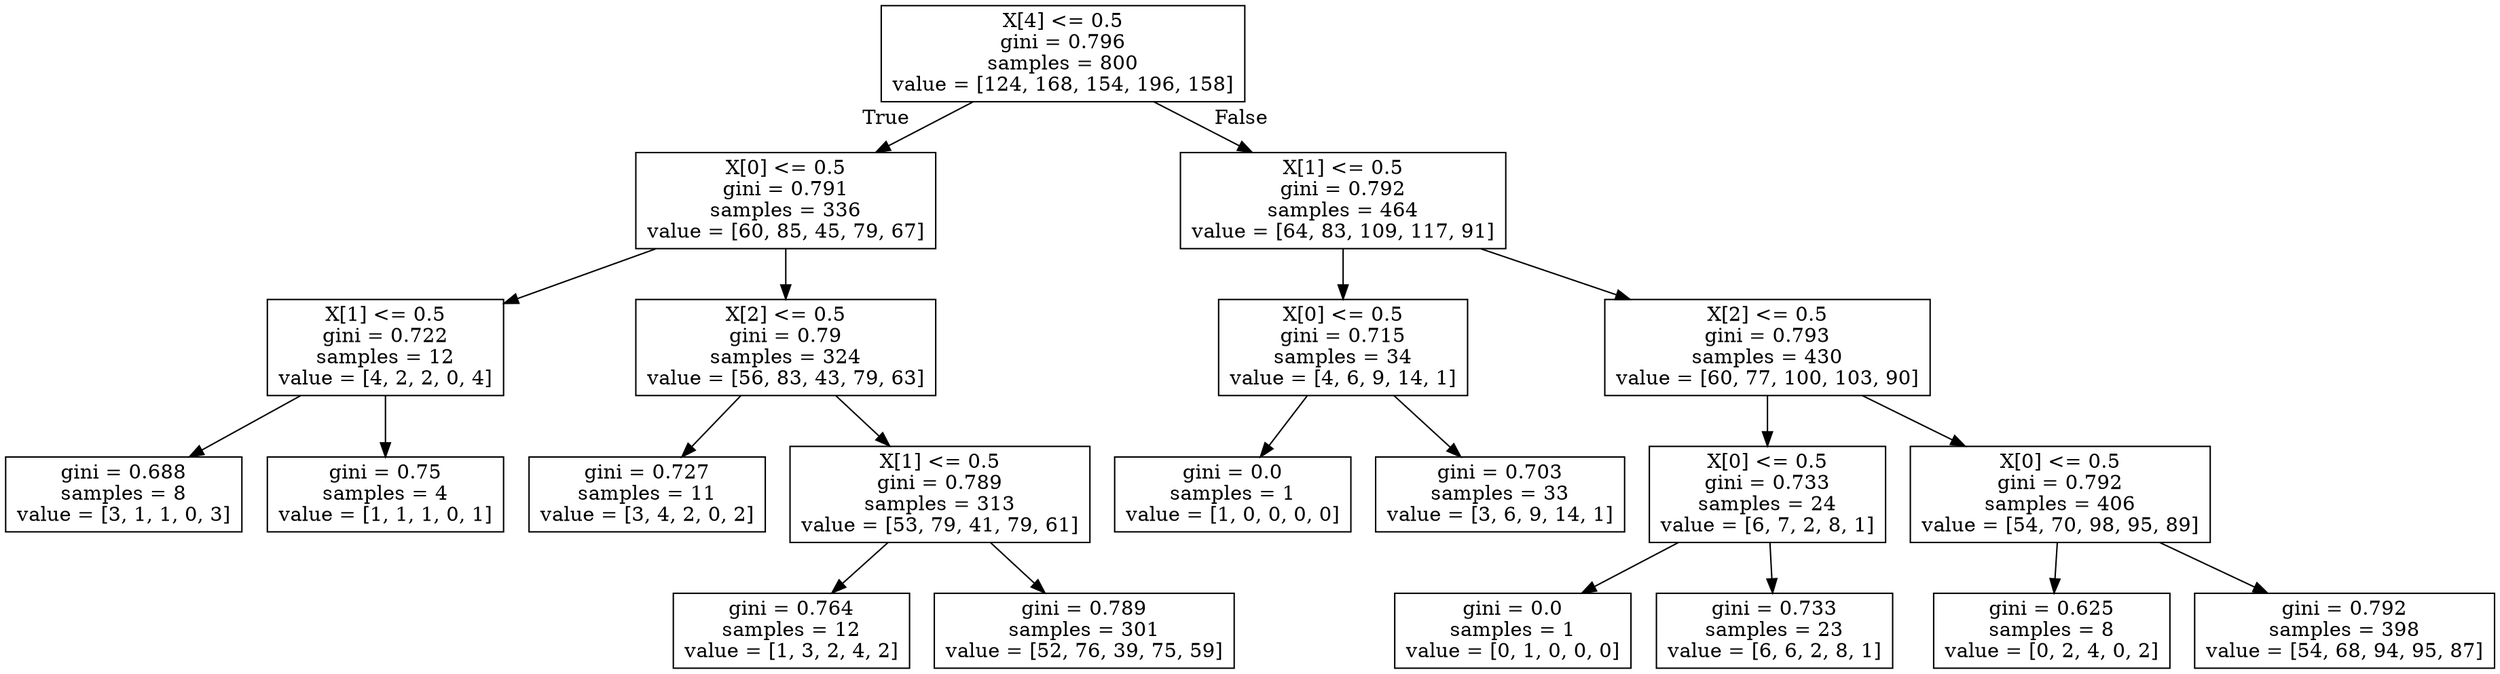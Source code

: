 digraph Tree {
node [shape=box] ;
0 [label="X[4] <= 0.5\ngini = 0.796\nsamples = 800\nvalue = [124, 168, 154, 196, 158]"] ;
1 [label="X[0] <= 0.5\ngini = 0.791\nsamples = 336\nvalue = [60, 85, 45, 79, 67]"] ;
0 -> 1 [labeldistance=2.5, labelangle=45, headlabel="True"] ;
2 [label="X[1] <= 0.5\ngini = 0.722\nsamples = 12\nvalue = [4, 2, 2, 0, 4]"] ;
1 -> 2 ;
3 [label="gini = 0.688\nsamples = 8\nvalue = [3, 1, 1, 0, 3]"] ;
2 -> 3 ;
4 [label="gini = 0.75\nsamples = 4\nvalue = [1, 1, 1, 0, 1]"] ;
2 -> 4 ;
5 [label="X[2] <= 0.5\ngini = 0.79\nsamples = 324\nvalue = [56, 83, 43, 79, 63]"] ;
1 -> 5 ;
6 [label="gini = 0.727\nsamples = 11\nvalue = [3, 4, 2, 0, 2]"] ;
5 -> 6 ;
7 [label="X[1] <= 0.5\ngini = 0.789\nsamples = 313\nvalue = [53, 79, 41, 79, 61]"] ;
5 -> 7 ;
8 [label="gini = 0.764\nsamples = 12\nvalue = [1, 3, 2, 4, 2]"] ;
7 -> 8 ;
9 [label="gini = 0.789\nsamples = 301\nvalue = [52, 76, 39, 75, 59]"] ;
7 -> 9 ;
10 [label="X[1] <= 0.5\ngini = 0.792\nsamples = 464\nvalue = [64, 83, 109, 117, 91]"] ;
0 -> 10 [labeldistance=2.5, labelangle=-45, headlabel="False"] ;
11 [label="X[0] <= 0.5\ngini = 0.715\nsamples = 34\nvalue = [4, 6, 9, 14, 1]"] ;
10 -> 11 ;
12 [label="gini = 0.0\nsamples = 1\nvalue = [1, 0, 0, 0, 0]"] ;
11 -> 12 ;
13 [label="gini = 0.703\nsamples = 33\nvalue = [3, 6, 9, 14, 1]"] ;
11 -> 13 ;
14 [label="X[2] <= 0.5\ngini = 0.793\nsamples = 430\nvalue = [60, 77, 100, 103, 90]"] ;
10 -> 14 ;
15 [label="X[0] <= 0.5\ngini = 0.733\nsamples = 24\nvalue = [6, 7, 2, 8, 1]"] ;
14 -> 15 ;
16 [label="gini = 0.0\nsamples = 1\nvalue = [0, 1, 0, 0, 0]"] ;
15 -> 16 ;
17 [label="gini = 0.733\nsamples = 23\nvalue = [6, 6, 2, 8, 1]"] ;
15 -> 17 ;
18 [label="X[0] <= 0.5\ngini = 0.792\nsamples = 406\nvalue = [54, 70, 98, 95, 89]"] ;
14 -> 18 ;
19 [label="gini = 0.625\nsamples = 8\nvalue = [0, 2, 4, 0, 2]"] ;
18 -> 19 ;
20 [label="gini = 0.792\nsamples = 398\nvalue = [54, 68, 94, 95, 87]"] ;
18 -> 20 ;
}